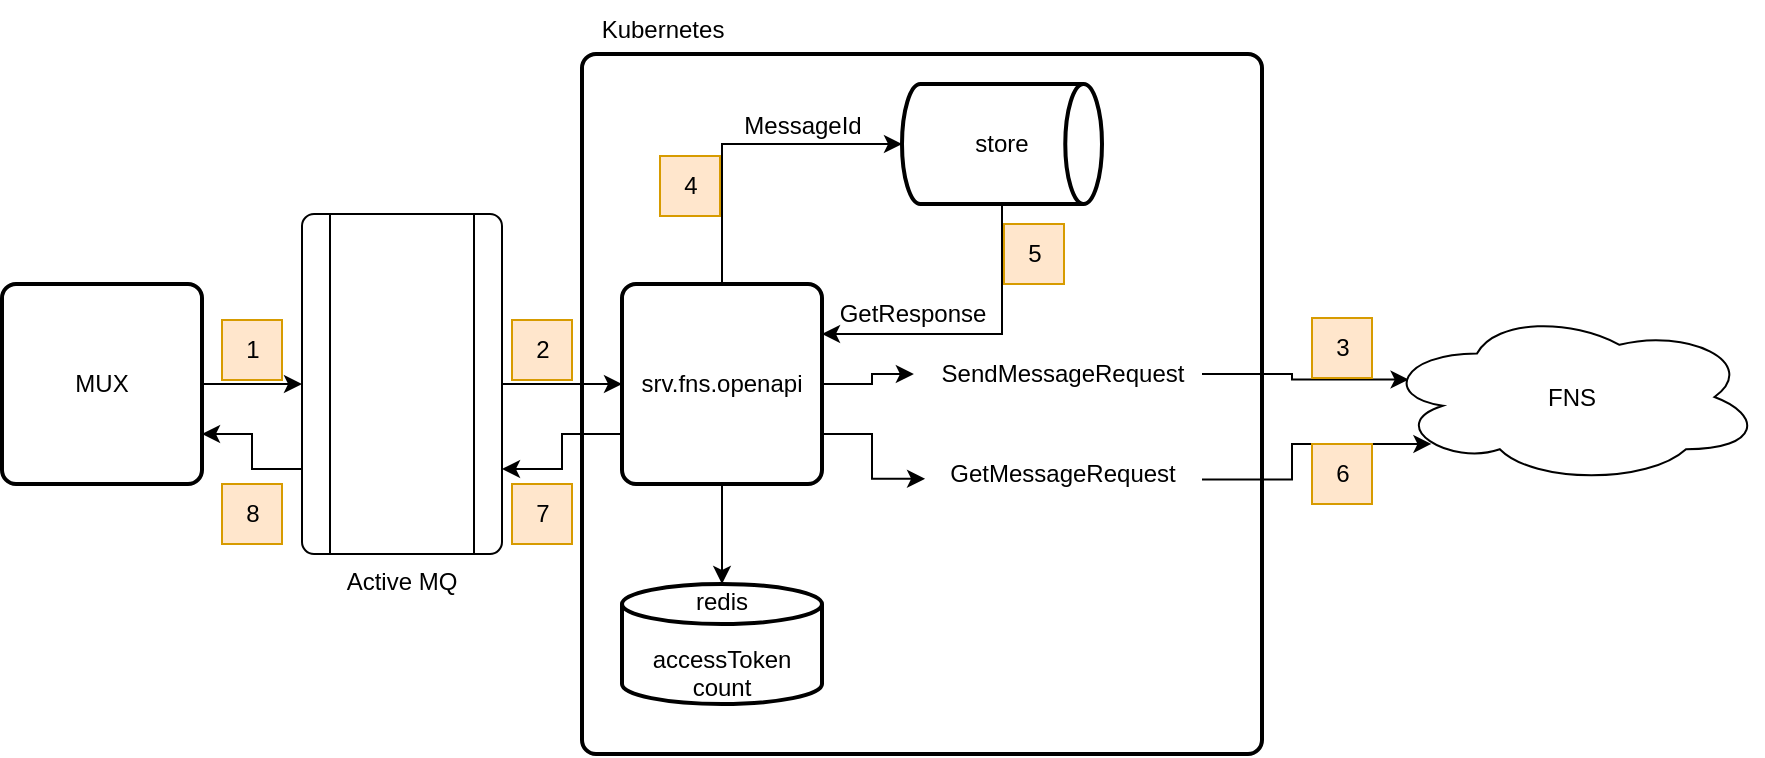 <mxfile version="24.0.1" type="github">
  <diagram name="Страница — 1" id="nWYC5KfCopV2BXM1uHOb">
    <mxGraphModel dx="1050" dy="1699" grid="1" gridSize="10" guides="1" tooltips="1" connect="1" arrows="1" fold="1" page="1" pageScale="1" pageWidth="827" pageHeight="1169" math="0" shadow="0">
      <root>
        <mxCell id="0" />
        <mxCell id="1" parent="0" />
        <mxCell id="pLG2IdWXC2S7iRx5_KCO-3" style="edgeStyle=orthogonalEdgeStyle;rounded=0;orthogonalLoop=1;jettySize=auto;html=1;exitX=1;exitY=0.5;exitDx=0;exitDy=0;entryX=0;entryY=0.5;entryDx=0;entryDy=0;" edge="1" parent="1" source="pLG2IdWXC2S7iRx5_KCO-1" target="pLG2IdWXC2S7iRx5_KCO-2">
          <mxGeometry relative="1" as="geometry" />
        </mxCell>
        <mxCell id="pLG2IdWXC2S7iRx5_KCO-1" value="MUX" style="rounded=1;whiteSpace=wrap;html=1;absoluteArcSize=1;arcSize=14;strokeWidth=2;" vertex="1" parent="1">
          <mxGeometry x="30" y="140" width="100" height="100" as="geometry" />
        </mxCell>
        <mxCell id="pLG2IdWXC2S7iRx5_KCO-30" style="edgeStyle=orthogonalEdgeStyle;rounded=0;orthogonalLoop=1;jettySize=auto;html=1;exitX=0;exitY=0.75;exitDx=0;exitDy=0;entryX=1;entryY=0.75;entryDx=0;entryDy=0;" edge="1" parent="1" source="pLG2IdWXC2S7iRx5_KCO-2" target="pLG2IdWXC2S7iRx5_KCO-1">
          <mxGeometry relative="1" as="geometry" />
        </mxCell>
        <mxCell id="pLG2IdWXC2S7iRx5_KCO-2" value="Active MQ" style="verticalLabelPosition=bottom;verticalAlign=top;html=1;shape=process;whiteSpace=wrap;rounded=1;size=0.14;arcSize=6;" vertex="1" parent="1">
          <mxGeometry x="180" y="105" width="100" height="170" as="geometry" />
        </mxCell>
        <mxCell id="pLG2IdWXC2S7iRx5_KCO-4" value="&lt;p style=&quot;line-height: 10%;&quot;&gt;&lt;br&gt;&lt;/p&gt;" style="rounded=1;whiteSpace=wrap;html=1;absoluteArcSize=1;arcSize=14;strokeWidth=2;align=right;" vertex="1" parent="1">
          <mxGeometry x="320" y="25" width="340" height="350" as="geometry" />
        </mxCell>
        <mxCell id="pLG2IdWXC2S7iRx5_KCO-16" style="edgeStyle=orthogonalEdgeStyle;rounded=0;orthogonalLoop=1;jettySize=auto;html=1;exitX=1;exitY=0.5;exitDx=0;exitDy=0;entryX=0.07;entryY=0.4;entryDx=0;entryDy=0;entryPerimeter=0;" edge="1" parent="1" source="pLG2IdWXC2S7iRx5_KCO-18" target="pLG2IdWXC2S7iRx5_KCO-15">
          <mxGeometry relative="1" as="geometry" />
        </mxCell>
        <mxCell id="pLG2IdWXC2S7iRx5_KCO-29" style="edgeStyle=orthogonalEdgeStyle;rounded=0;orthogonalLoop=1;jettySize=auto;html=1;exitX=0;exitY=0.75;exitDx=0;exitDy=0;entryX=1;entryY=0.75;entryDx=0;entryDy=0;" edge="1" parent="1" source="pLG2IdWXC2S7iRx5_KCO-6" target="pLG2IdWXC2S7iRx5_KCO-2">
          <mxGeometry relative="1" as="geometry" />
        </mxCell>
        <mxCell id="pLG2IdWXC2S7iRx5_KCO-6" value="srv.fns.openapi" style="rounded=1;whiteSpace=wrap;html=1;absoluteArcSize=1;arcSize=14;strokeWidth=2;" vertex="1" parent="1">
          <mxGeometry x="340" y="140" width="100" height="100" as="geometry" />
        </mxCell>
        <mxCell id="pLG2IdWXC2S7iRx5_KCO-7" value="Kubernetes" style="text;html=1;align=center;verticalAlign=middle;resizable=0;points=[];autosize=1;strokeColor=none;fillColor=none;" vertex="1" parent="1">
          <mxGeometry x="320" y="-2" width="80" height="30" as="geometry" />
        </mxCell>
        <mxCell id="pLG2IdWXC2S7iRx5_KCO-8" value="redis&lt;div&gt;&lt;br&gt;&lt;div&gt;accessToken&lt;/div&gt;&lt;div&gt;count&lt;/div&gt;&lt;/div&gt;" style="strokeWidth=2;html=1;shape=mxgraph.flowchart.database;whiteSpace=wrap;" vertex="1" parent="1">
          <mxGeometry x="340" y="290" width="100" height="60" as="geometry" />
        </mxCell>
        <mxCell id="pLG2IdWXC2S7iRx5_KCO-9" style="edgeStyle=orthogonalEdgeStyle;rounded=0;orthogonalLoop=1;jettySize=auto;html=1;exitX=0.5;exitY=1;exitDx=0;exitDy=0;entryX=0.5;entryY=0;entryDx=0;entryDy=0;entryPerimeter=0;" edge="1" parent="1" source="pLG2IdWXC2S7iRx5_KCO-6" target="pLG2IdWXC2S7iRx5_KCO-8">
          <mxGeometry relative="1" as="geometry" />
        </mxCell>
        <mxCell id="pLG2IdWXC2S7iRx5_KCO-11" style="edgeStyle=orthogonalEdgeStyle;rounded=0;orthogonalLoop=1;jettySize=auto;html=1;exitX=0.5;exitY=1;exitDx=0;exitDy=0;exitPerimeter=0;entryX=1;entryY=0.25;entryDx=0;entryDy=0;" edge="1" parent="1" source="pLG2IdWXC2S7iRx5_KCO-10" target="pLG2IdWXC2S7iRx5_KCO-6">
          <mxGeometry relative="1" as="geometry" />
        </mxCell>
        <mxCell id="pLG2IdWXC2S7iRx5_KCO-10" value="store" style="strokeWidth=2;html=1;shape=mxgraph.flowchart.direct_data;whiteSpace=wrap;" vertex="1" parent="1">
          <mxGeometry x="480" y="40" width="100" height="60" as="geometry" />
        </mxCell>
        <mxCell id="pLG2IdWXC2S7iRx5_KCO-12" value="GetResponse" style="text;html=1;align=center;verticalAlign=middle;resizable=0;points=[];autosize=1;strokeColor=none;fillColor=none;rotation=0;" vertex="1" parent="1">
          <mxGeometry x="435" y="140" width="100" height="30" as="geometry" />
        </mxCell>
        <mxCell id="pLG2IdWXC2S7iRx5_KCO-13" style="edgeStyle=orthogonalEdgeStyle;rounded=0;orthogonalLoop=1;jettySize=auto;html=1;exitX=0.5;exitY=0;exitDx=0;exitDy=0;entryX=0;entryY=0.5;entryDx=0;entryDy=0;entryPerimeter=0;" edge="1" parent="1" source="pLG2IdWXC2S7iRx5_KCO-6" target="pLG2IdWXC2S7iRx5_KCO-10">
          <mxGeometry relative="1" as="geometry" />
        </mxCell>
        <mxCell id="pLG2IdWXC2S7iRx5_KCO-14" value="MessageId" style="text;html=1;align=center;verticalAlign=middle;resizable=0;points=[];autosize=1;strokeColor=none;fillColor=none;" vertex="1" parent="1">
          <mxGeometry x="390" y="46" width="80" height="30" as="geometry" />
        </mxCell>
        <mxCell id="pLG2IdWXC2S7iRx5_KCO-5" style="edgeStyle=orthogonalEdgeStyle;rounded=0;orthogonalLoop=1;jettySize=auto;html=1;exitX=1;exitY=0.5;exitDx=0;exitDy=0;shadow=0;textShadow=0;" edge="1" parent="1" source="pLG2IdWXC2S7iRx5_KCO-2" target="pLG2IdWXC2S7iRx5_KCO-6">
          <mxGeometry relative="1" as="geometry" />
        </mxCell>
        <mxCell id="pLG2IdWXC2S7iRx5_KCO-15" value="FNS" style="ellipse;shape=cloud;whiteSpace=wrap;html=1;align=center;" vertex="1" parent="1">
          <mxGeometry x="720" y="153" width="190" height="87" as="geometry" />
        </mxCell>
        <mxCell id="pLG2IdWXC2S7iRx5_KCO-17" style="edgeStyle=orthogonalEdgeStyle;rounded=0;orthogonalLoop=1;jettySize=auto;html=1;entryX=0.13;entryY=0.77;entryDx=0;entryDy=0;entryPerimeter=0;exitX=1;exitY=0.593;exitDx=0;exitDy=0;exitPerimeter=0;" edge="1" parent="1" source="pLG2IdWXC2S7iRx5_KCO-20" target="pLG2IdWXC2S7iRx5_KCO-15">
          <mxGeometry relative="1" as="geometry">
            <mxPoint x="580" y="220" as="sourcePoint" />
            <Array as="points" />
          </mxGeometry>
        </mxCell>
        <mxCell id="pLG2IdWXC2S7iRx5_KCO-19" value="" style="edgeStyle=orthogonalEdgeStyle;rounded=0;orthogonalLoop=1;jettySize=auto;html=1;exitX=1;exitY=0.5;exitDx=0;exitDy=0;entryX=-0.029;entryY=0.5;entryDx=0;entryDy=0;entryPerimeter=0;" edge="1" parent="1" source="pLG2IdWXC2S7iRx5_KCO-6" target="pLG2IdWXC2S7iRx5_KCO-18">
          <mxGeometry relative="1" as="geometry">
            <mxPoint x="440" y="190" as="sourcePoint" />
            <mxPoint x="707" y="190" as="targetPoint" />
          </mxGeometry>
        </mxCell>
        <mxCell id="pLG2IdWXC2S7iRx5_KCO-18" value="SendMessageRequest" style="text;html=1;align=center;verticalAlign=middle;resizable=0;points=[];autosize=1;strokeColor=none;fillColor=none;" vertex="1" parent="1">
          <mxGeometry x="490" y="170" width="140" height="30" as="geometry" />
        </mxCell>
        <mxCell id="pLG2IdWXC2S7iRx5_KCO-21" value="" style="edgeStyle=orthogonalEdgeStyle;rounded=0;orthogonalLoop=1;jettySize=auto;html=1;exitX=1;exitY=0.75;exitDx=0;exitDy=0;entryX=0.011;entryY=0.58;entryDx=0;entryDy=0;entryPerimeter=0;" edge="1" parent="1" source="pLG2IdWXC2S7iRx5_KCO-6" target="pLG2IdWXC2S7iRx5_KCO-20">
          <mxGeometry relative="1" as="geometry">
            <mxPoint x="440" y="215" as="sourcePoint" />
            <mxPoint x="745" y="220" as="targetPoint" />
            <Array as="points" />
          </mxGeometry>
        </mxCell>
        <mxCell id="pLG2IdWXC2S7iRx5_KCO-20" value="GetMessageRequest" style="text;html=1;align=center;verticalAlign=middle;resizable=0;points=[];autosize=1;strokeColor=none;fillColor=none;" vertex="1" parent="1">
          <mxGeometry x="490" y="220" width="140" height="30" as="geometry" />
        </mxCell>
        <mxCell id="pLG2IdWXC2S7iRx5_KCO-23" value="1" style="text;html=1;align=center;verticalAlign=middle;resizable=0;points=[];autosize=1;strokeColor=#d79b00;fillColor=#ffe6cc;" vertex="1" parent="1">
          <mxGeometry x="140" y="158" width="30" height="30" as="geometry" />
        </mxCell>
        <mxCell id="pLG2IdWXC2S7iRx5_KCO-24" value="2" style="text;html=1;align=center;verticalAlign=middle;resizable=0;points=[];autosize=1;strokeColor=#d79b00;fillColor=#ffe6cc;" vertex="1" parent="1">
          <mxGeometry x="285" y="158" width="30" height="30" as="geometry" />
        </mxCell>
        <mxCell id="pLG2IdWXC2S7iRx5_KCO-25" value="3" style="text;html=1;align=center;verticalAlign=middle;resizable=0;points=[];autosize=1;strokeColor=#d79b00;fillColor=#ffe6cc;" vertex="1" parent="1">
          <mxGeometry x="685" y="157" width="30" height="30" as="geometry" />
        </mxCell>
        <mxCell id="pLG2IdWXC2S7iRx5_KCO-26" value="4" style="text;html=1;align=center;verticalAlign=middle;resizable=0;points=[];autosize=1;strokeColor=#d79b00;fillColor=#ffe6cc;" vertex="1" parent="1">
          <mxGeometry x="359" y="76" width="30" height="30" as="geometry" />
        </mxCell>
        <mxCell id="pLG2IdWXC2S7iRx5_KCO-27" value="5" style="text;html=1;align=center;verticalAlign=middle;resizable=0;points=[];autosize=1;strokeColor=#d79b00;fillColor=#ffe6cc;" vertex="1" parent="1">
          <mxGeometry x="531" y="110" width="30" height="30" as="geometry" />
        </mxCell>
        <mxCell id="pLG2IdWXC2S7iRx5_KCO-28" value="6" style="text;html=1;align=center;verticalAlign=middle;resizable=0;points=[];autosize=1;strokeColor=#d79b00;fillColor=#ffe6cc;" vertex="1" parent="1">
          <mxGeometry x="685" y="220" width="30" height="30" as="geometry" />
        </mxCell>
        <mxCell id="pLG2IdWXC2S7iRx5_KCO-31" value="7" style="text;html=1;align=center;verticalAlign=middle;resizable=0;points=[];autosize=1;strokeColor=#d79b00;fillColor=#ffe6cc;" vertex="1" parent="1">
          <mxGeometry x="285" y="240" width="30" height="30" as="geometry" />
        </mxCell>
        <mxCell id="pLG2IdWXC2S7iRx5_KCO-32" value="8" style="text;html=1;align=center;verticalAlign=middle;resizable=0;points=[];autosize=1;strokeColor=#d79b00;fillColor=#ffe6cc;" vertex="1" parent="1">
          <mxGeometry x="140" y="240" width="30" height="30" as="geometry" />
        </mxCell>
      </root>
    </mxGraphModel>
  </diagram>
</mxfile>
